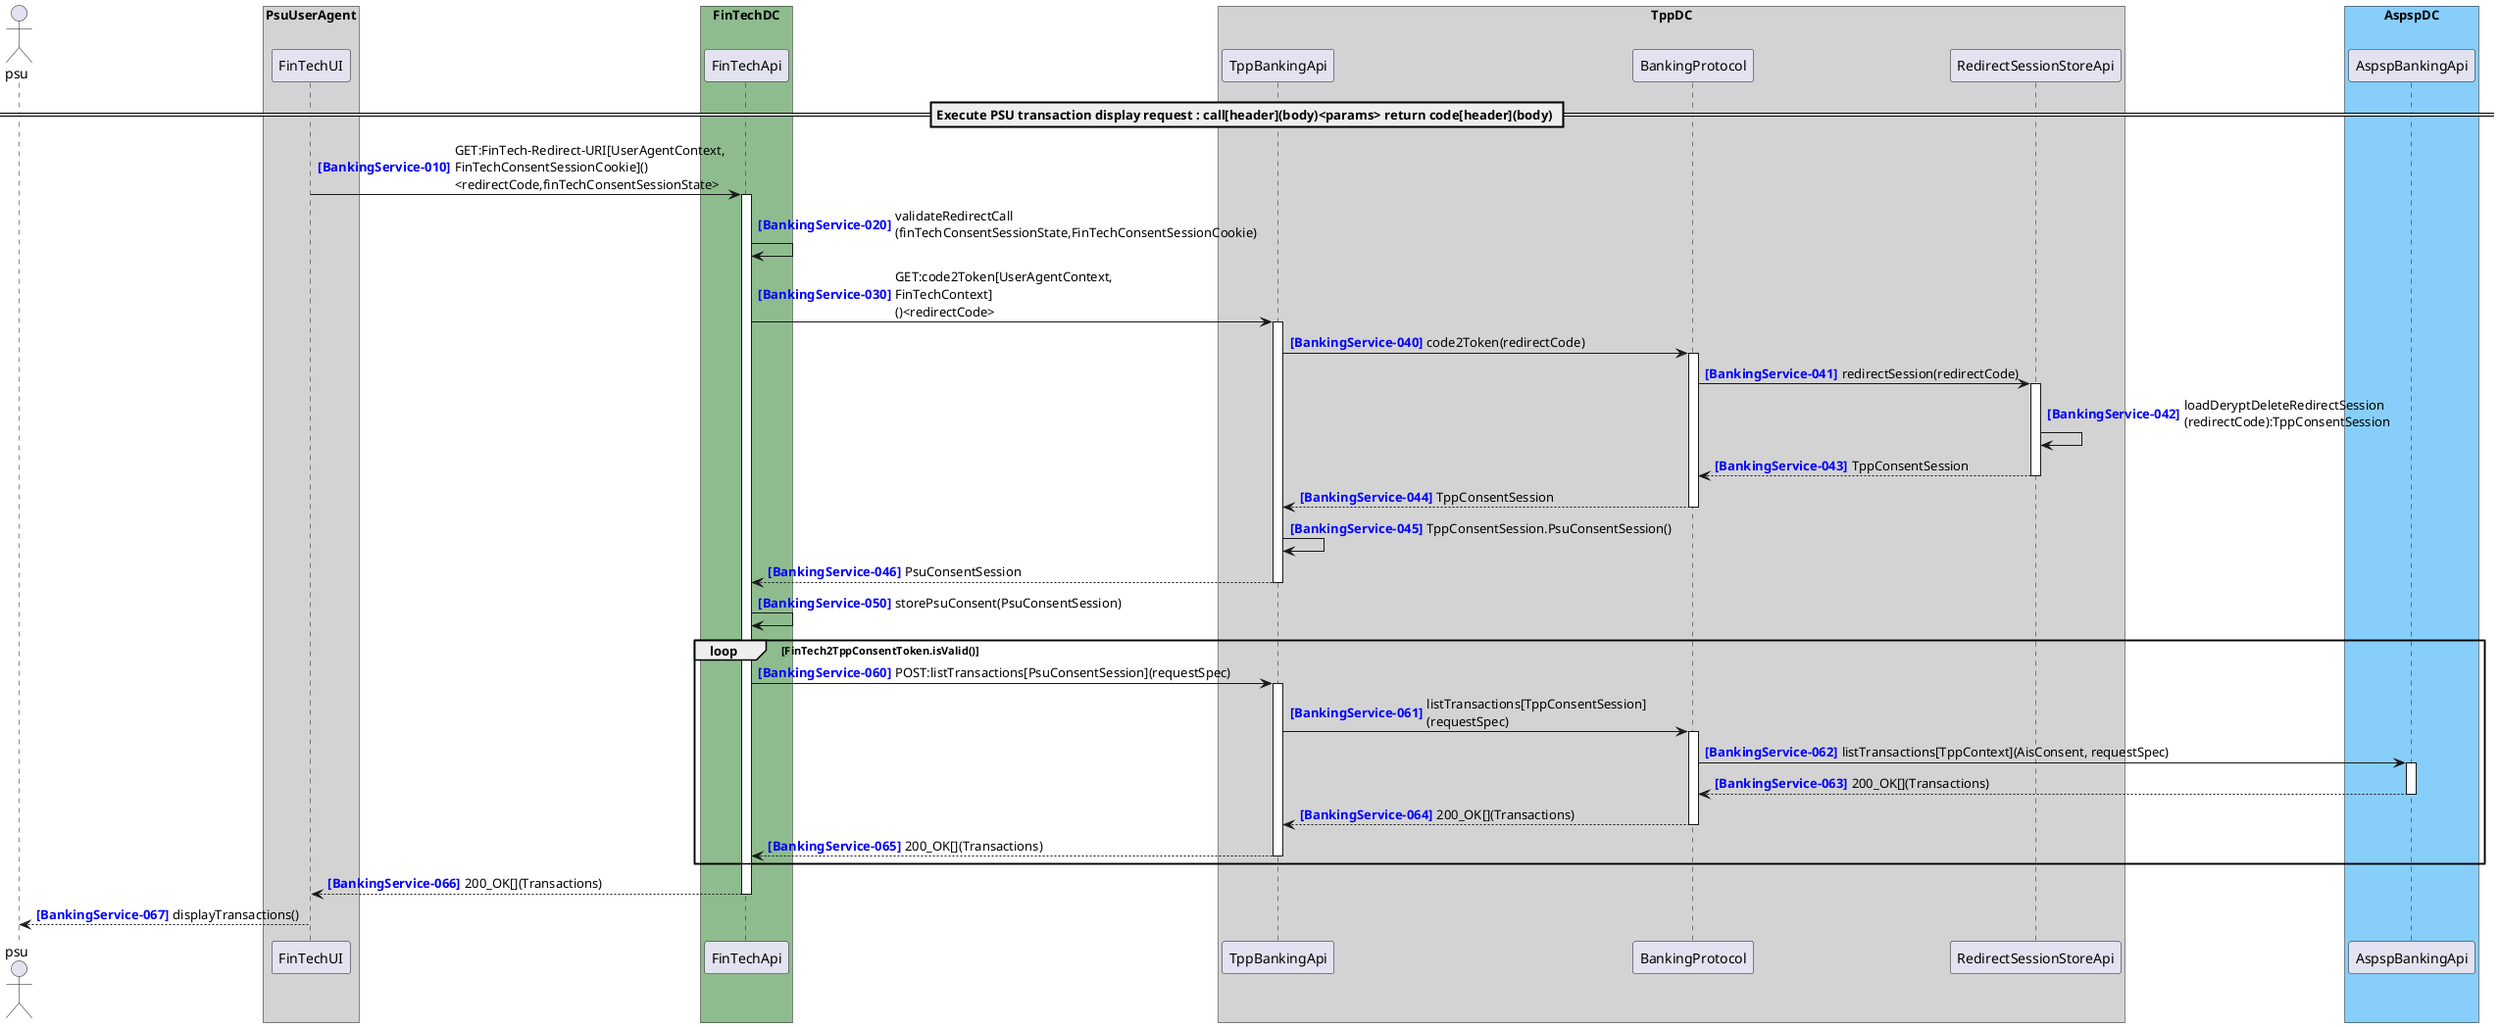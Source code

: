 @startuml

autonumber 10 10 "<b><color blue>[BankingService-000]"
actor psu

box "PsuUserAgent" #LightGray
    participant "FinTechUI" as FinTechUI
    'participant "ConsentAuthorisationUI" as ConsentAuthorisationUI
    'participant "OnlineBankingUI" as OnlineBankingUI
end box
box "FinTechDC" #DarkSeaGreen
    participant "FinTechApi" as FinTechApi
end box
box "TppDC" #LightGray
    participant "TppBankingApi" as TppBankingApi
    'participant "TppBankSearchApi" as TppBankSearchApi
    'participant "ConsentAuthorisationApi" as ConsentAuthorisationApi

    participant "BankingProtocol" as BankingProtocol
    participant "RedirectSessionStoreApi" as RedirectSessionStoreApi
end box
box "AspspDC" #LightSkyBlue
	participant "AspspBankingApi" as AspspBankingApi
    'participant "OnlineBankingApi" as OnlineBankingApi
end box

== Execute PSU transaction display request : call[header](body)<params> return code[header](body) ==

FinTechUI -> FinTechApi ++ : GET:FinTech-Redirect-URI[UserAgentContext,\nFinTechConsentSessionCookie]()\n<redirectCode,finTechConsentSessionState>
FinTechApi -> FinTechApi : validateRedirectCall\n(finTechConsentSessionState,FinTechConsentSessionCookie)
FinTechApi -> TppBankingApi ++ : GET:code2Token[UserAgentContext,\nFinTechContext]\n()<redirectCode>
autonumber 40 1 "<b><color blue>[BankingService-000]"
TppBankingApi -> BankingProtocol ++ : code2Token(redirectCode)
BankingProtocol -> RedirectSessionStoreApi ++ : redirectSession(redirectCode)
RedirectSessionStoreApi -> RedirectSessionStoreApi : loadDeryptDeleteRedirectSession\n(redirectCode):TppConsentSession
return TppConsentSession
return TppConsentSession
TppBankingApi -> TppBankingApi: TppConsentSession.PsuConsentSession()
return PsuConsentSession
autonumber 50 10 "<b><color blue>[BankingService-000]"
FinTechApi -> FinTechApi : storePsuConsent(PsuConsentSession)
loop FinTech2TppConsentToken.isValid()
    autonumber 60 1 "<b><color blue>[BankingService-000]"
    FinTechApi -> TppBankingApi ++ : POST:listTransactions[PsuConsentSession](requestSpec)
    TppBankingApi -> BankingProtocol ++ : listTransactions[TppConsentSession]\n(requestSpec) 
    BankingProtocol -> AspspBankingApi ++ : listTransactions[TppContext](AisConsent, requestSpec) 
    return 200_OK[](Transactions)
    return 200_OK[](Transactions)
    return 200_OK[](Transactions)
end
return 200_OK[](Transactions)
FinTechUI --> psu : displayTransactions()
@enduml
